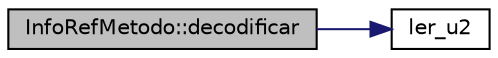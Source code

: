 digraph "InfoRefMetodo::decodificar"
{
  edge [fontname="Helvetica",fontsize="10",labelfontname="Helvetica",labelfontsize="10"];
  node [fontname="Helvetica",fontsize="10",shape=record];
  rankdir="LR";
  Node7 [label="InfoRefMetodo::decodificar",height=0.2,width=0.4,color="black", fillcolor="grey75", style="filled", fontcolor="black"];
  Node7 -> Node8 [color="midnightblue",fontsize="10",style="solid",fontname="Helvetica"];
  Node8 [label="ler_u2",height=0.2,width=0.4,color="black", fillcolor="white", style="filled",URL="$_arquivos_8hpp.html#a03c0b303e6ae10d2faa53a91ca574aa0",tooltip="Leitura de 2 bytes de um arquivo, considerado como binário. "];
}
